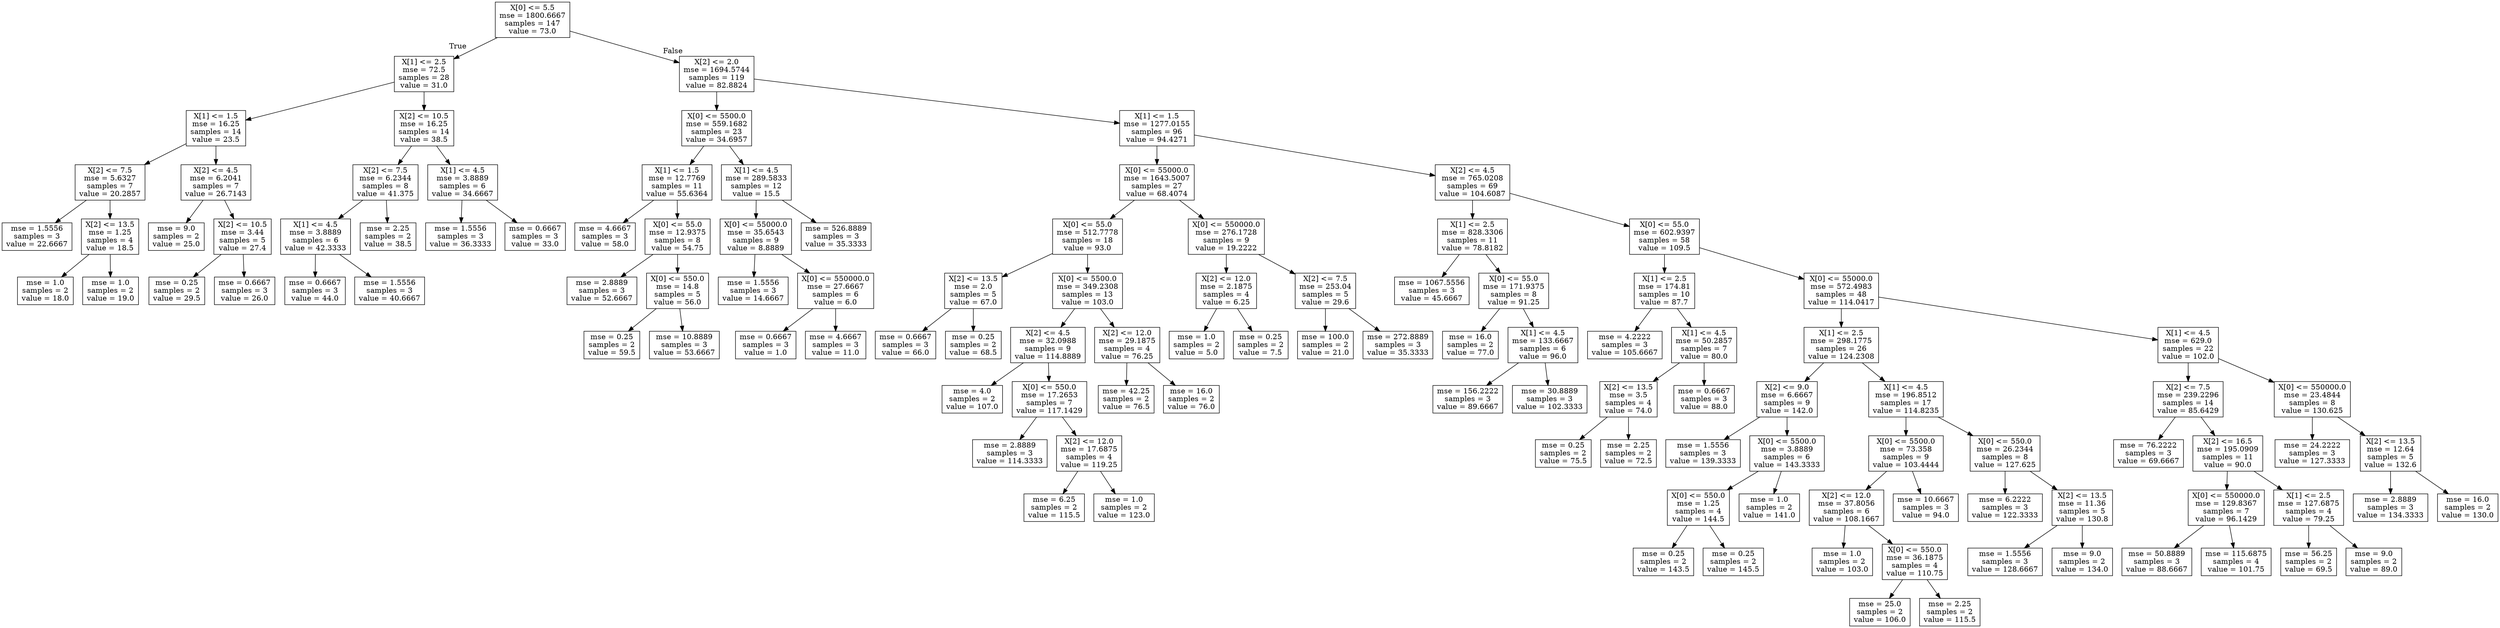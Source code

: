 digraph Tree {
node [shape=box] ;
0 [label="X[0] <= 5.5\nmse = 1800.6667\nsamples = 147\nvalue = 73.0"] ;
1 [label="X[1] <= 2.5\nmse = 72.5\nsamples = 28\nvalue = 31.0"] ;
0 -> 1 [labeldistance=2.5, labelangle=45, headlabel="True"] ;
2 [label="X[1] <= 1.5\nmse = 16.25\nsamples = 14\nvalue = 23.5"] ;
1 -> 2 ;
3 [label="X[2] <= 7.5\nmse = 5.6327\nsamples = 7\nvalue = 20.2857"] ;
2 -> 3 ;
4 [label="mse = 1.5556\nsamples = 3\nvalue = 22.6667"] ;
3 -> 4 ;
5 [label="X[2] <= 13.5\nmse = 1.25\nsamples = 4\nvalue = 18.5"] ;
3 -> 5 ;
6 [label="mse = 1.0\nsamples = 2\nvalue = 18.0"] ;
5 -> 6 ;
7 [label="mse = 1.0\nsamples = 2\nvalue = 19.0"] ;
5 -> 7 ;
8 [label="X[2] <= 4.5\nmse = 6.2041\nsamples = 7\nvalue = 26.7143"] ;
2 -> 8 ;
9 [label="mse = 9.0\nsamples = 2\nvalue = 25.0"] ;
8 -> 9 ;
10 [label="X[2] <= 10.5\nmse = 3.44\nsamples = 5\nvalue = 27.4"] ;
8 -> 10 ;
11 [label="mse = 0.25\nsamples = 2\nvalue = 29.5"] ;
10 -> 11 ;
12 [label="mse = 0.6667\nsamples = 3\nvalue = 26.0"] ;
10 -> 12 ;
13 [label="X[2] <= 10.5\nmse = 16.25\nsamples = 14\nvalue = 38.5"] ;
1 -> 13 ;
14 [label="X[2] <= 7.5\nmse = 6.2344\nsamples = 8\nvalue = 41.375"] ;
13 -> 14 ;
15 [label="X[1] <= 4.5\nmse = 3.8889\nsamples = 6\nvalue = 42.3333"] ;
14 -> 15 ;
16 [label="mse = 0.6667\nsamples = 3\nvalue = 44.0"] ;
15 -> 16 ;
17 [label="mse = 1.5556\nsamples = 3\nvalue = 40.6667"] ;
15 -> 17 ;
18 [label="mse = 2.25\nsamples = 2\nvalue = 38.5"] ;
14 -> 18 ;
19 [label="X[1] <= 4.5\nmse = 3.8889\nsamples = 6\nvalue = 34.6667"] ;
13 -> 19 ;
20 [label="mse = 1.5556\nsamples = 3\nvalue = 36.3333"] ;
19 -> 20 ;
21 [label="mse = 0.6667\nsamples = 3\nvalue = 33.0"] ;
19 -> 21 ;
22 [label="X[2] <= 2.0\nmse = 1694.5744\nsamples = 119\nvalue = 82.8824"] ;
0 -> 22 [labeldistance=2.5, labelangle=-45, headlabel="False"] ;
23 [label="X[0] <= 5500.0\nmse = 559.1682\nsamples = 23\nvalue = 34.6957"] ;
22 -> 23 ;
24 [label="X[1] <= 1.5\nmse = 12.7769\nsamples = 11\nvalue = 55.6364"] ;
23 -> 24 ;
25 [label="mse = 4.6667\nsamples = 3\nvalue = 58.0"] ;
24 -> 25 ;
26 [label="X[0] <= 55.0\nmse = 12.9375\nsamples = 8\nvalue = 54.75"] ;
24 -> 26 ;
27 [label="mse = 2.8889\nsamples = 3\nvalue = 52.6667"] ;
26 -> 27 ;
28 [label="X[0] <= 550.0\nmse = 14.8\nsamples = 5\nvalue = 56.0"] ;
26 -> 28 ;
29 [label="mse = 0.25\nsamples = 2\nvalue = 59.5"] ;
28 -> 29 ;
30 [label="mse = 10.8889\nsamples = 3\nvalue = 53.6667"] ;
28 -> 30 ;
31 [label="X[1] <= 4.5\nmse = 289.5833\nsamples = 12\nvalue = 15.5"] ;
23 -> 31 ;
32 [label="X[0] <= 55000.0\nmse = 35.6543\nsamples = 9\nvalue = 8.8889"] ;
31 -> 32 ;
33 [label="mse = 1.5556\nsamples = 3\nvalue = 14.6667"] ;
32 -> 33 ;
34 [label="X[0] <= 550000.0\nmse = 27.6667\nsamples = 6\nvalue = 6.0"] ;
32 -> 34 ;
35 [label="mse = 0.6667\nsamples = 3\nvalue = 1.0"] ;
34 -> 35 ;
36 [label="mse = 4.6667\nsamples = 3\nvalue = 11.0"] ;
34 -> 36 ;
37 [label="mse = 526.8889\nsamples = 3\nvalue = 35.3333"] ;
31 -> 37 ;
38 [label="X[1] <= 1.5\nmse = 1277.0155\nsamples = 96\nvalue = 94.4271"] ;
22 -> 38 ;
39 [label="X[0] <= 55000.0\nmse = 1643.5007\nsamples = 27\nvalue = 68.4074"] ;
38 -> 39 ;
40 [label="X[0] <= 55.0\nmse = 512.7778\nsamples = 18\nvalue = 93.0"] ;
39 -> 40 ;
41 [label="X[2] <= 13.5\nmse = 2.0\nsamples = 5\nvalue = 67.0"] ;
40 -> 41 ;
42 [label="mse = 0.6667\nsamples = 3\nvalue = 66.0"] ;
41 -> 42 ;
43 [label="mse = 0.25\nsamples = 2\nvalue = 68.5"] ;
41 -> 43 ;
44 [label="X[0] <= 5500.0\nmse = 349.2308\nsamples = 13\nvalue = 103.0"] ;
40 -> 44 ;
45 [label="X[2] <= 4.5\nmse = 32.0988\nsamples = 9\nvalue = 114.8889"] ;
44 -> 45 ;
46 [label="mse = 4.0\nsamples = 2\nvalue = 107.0"] ;
45 -> 46 ;
47 [label="X[0] <= 550.0\nmse = 17.2653\nsamples = 7\nvalue = 117.1429"] ;
45 -> 47 ;
48 [label="mse = 2.8889\nsamples = 3\nvalue = 114.3333"] ;
47 -> 48 ;
49 [label="X[2] <= 12.0\nmse = 17.6875\nsamples = 4\nvalue = 119.25"] ;
47 -> 49 ;
50 [label="mse = 6.25\nsamples = 2\nvalue = 115.5"] ;
49 -> 50 ;
51 [label="mse = 1.0\nsamples = 2\nvalue = 123.0"] ;
49 -> 51 ;
52 [label="X[2] <= 12.0\nmse = 29.1875\nsamples = 4\nvalue = 76.25"] ;
44 -> 52 ;
53 [label="mse = 42.25\nsamples = 2\nvalue = 76.5"] ;
52 -> 53 ;
54 [label="mse = 16.0\nsamples = 2\nvalue = 76.0"] ;
52 -> 54 ;
55 [label="X[0] <= 550000.0\nmse = 276.1728\nsamples = 9\nvalue = 19.2222"] ;
39 -> 55 ;
56 [label="X[2] <= 12.0\nmse = 2.1875\nsamples = 4\nvalue = 6.25"] ;
55 -> 56 ;
57 [label="mse = 1.0\nsamples = 2\nvalue = 5.0"] ;
56 -> 57 ;
58 [label="mse = 0.25\nsamples = 2\nvalue = 7.5"] ;
56 -> 58 ;
59 [label="X[2] <= 7.5\nmse = 253.04\nsamples = 5\nvalue = 29.6"] ;
55 -> 59 ;
60 [label="mse = 100.0\nsamples = 2\nvalue = 21.0"] ;
59 -> 60 ;
61 [label="mse = 272.8889\nsamples = 3\nvalue = 35.3333"] ;
59 -> 61 ;
62 [label="X[2] <= 4.5\nmse = 765.0208\nsamples = 69\nvalue = 104.6087"] ;
38 -> 62 ;
63 [label="X[1] <= 2.5\nmse = 828.3306\nsamples = 11\nvalue = 78.8182"] ;
62 -> 63 ;
64 [label="mse = 1067.5556\nsamples = 3\nvalue = 45.6667"] ;
63 -> 64 ;
65 [label="X[0] <= 55.0\nmse = 171.9375\nsamples = 8\nvalue = 91.25"] ;
63 -> 65 ;
66 [label="mse = 16.0\nsamples = 2\nvalue = 77.0"] ;
65 -> 66 ;
67 [label="X[1] <= 4.5\nmse = 133.6667\nsamples = 6\nvalue = 96.0"] ;
65 -> 67 ;
68 [label="mse = 156.2222\nsamples = 3\nvalue = 89.6667"] ;
67 -> 68 ;
69 [label="mse = 30.8889\nsamples = 3\nvalue = 102.3333"] ;
67 -> 69 ;
70 [label="X[0] <= 55.0\nmse = 602.9397\nsamples = 58\nvalue = 109.5"] ;
62 -> 70 ;
71 [label="X[1] <= 2.5\nmse = 174.81\nsamples = 10\nvalue = 87.7"] ;
70 -> 71 ;
72 [label="mse = 4.2222\nsamples = 3\nvalue = 105.6667"] ;
71 -> 72 ;
73 [label="X[1] <= 4.5\nmse = 50.2857\nsamples = 7\nvalue = 80.0"] ;
71 -> 73 ;
74 [label="X[2] <= 13.5\nmse = 3.5\nsamples = 4\nvalue = 74.0"] ;
73 -> 74 ;
75 [label="mse = 0.25\nsamples = 2\nvalue = 75.5"] ;
74 -> 75 ;
76 [label="mse = 2.25\nsamples = 2\nvalue = 72.5"] ;
74 -> 76 ;
77 [label="mse = 0.6667\nsamples = 3\nvalue = 88.0"] ;
73 -> 77 ;
78 [label="X[0] <= 55000.0\nmse = 572.4983\nsamples = 48\nvalue = 114.0417"] ;
70 -> 78 ;
79 [label="X[1] <= 2.5\nmse = 298.1775\nsamples = 26\nvalue = 124.2308"] ;
78 -> 79 ;
80 [label="X[2] <= 9.0\nmse = 6.6667\nsamples = 9\nvalue = 142.0"] ;
79 -> 80 ;
81 [label="mse = 1.5556\nsamples = 3\nvalue = 139.3333"] ;
80 -> 81 ;
82 [label="X[0] <= 5500.0\nmse = 3.8889\nsamples = 6\nvalue = 143.3333"] ;
80 -> 82 ;
83 [label="X[0] <= 550.0\nmse = 1.25\nsamples = 4\nvalue = 144.5"] ;
82 -> 83 ;
84 [label="mse = 0.25\nsamples = 2\nvalue = 143.5"] ;
83 -> 84 ;
85 [label="mse = 0.25\nsamples = 2\nvalue = 145.5"] ;
83 -> 85 ;
86 [label="mse = 1.0\nsamples = 2\nvalue = 141.0"] ;
82 -> 86 ;
87 [label="X[1] <= 4.5\nmse = 196.8512\nsamples = 17\nvalue = 114.8235"] ;
79 -> 87 ;
88 [label="X[0] <= 5500.0\nmse = 73.358\nsamples = 9\nvalue = 103.4444"] ;
87 -> 88 ;
89 [label="X[2] <= 12.0\nmse = 37.8056\nsamples = 6\nvalue = 108.1667"] ;
88 -> 89 ;
90 [label="mse = 1.0\nsamples = 2\nvalue = 103.0"] ;
89 -> 90 ;
91 [label="X[0] <= 550.0\nmse = 36.1875\nsamples = 4\nvalue = 110.75"] ;
89 -> 91 ;
92 [label="mse = 25.0\nsamples = 2\nvalue = 106.0"] ;
91 -> 92 ;
93 [label="mse = 2.25\nsamples = 2\nvalue = 115.5"] ;
91 -> 93 ;
94 [label="mse = 10.6667\nsamples = 3\nvalue = 94.0"] ;
88 -> 94 ;
95 [label="X[0] <= 550.0\nmse = 26.2344\nsamples = 8\nvalue = 127.625"] ;
87 -> 95 ;
96 [label="mse = 6.2222\nsamples = 3\nvalue = 122.3333"] ;
95 -> 96 ;
97 [label="X[2] <= 13.5\nmse = 11.36\nsamples = 5\nvalue = 130.8"] ;
95 -> 97 ;
98 [label="mse = 1.5556\nsamples = 3\nvalue = 128.6667"] ;
97 -> 98 ;
99 [label="mse = 9.0\nsamples = 2\nvalue = 134.0"] ;
97 -> 99 ;
100 [label="X[1] <= 4.5\nmse = 629.0\nsamples = 22\nvalue = 102.0"] ;
78 -> 100 ;
101 [label="X[2] <= 7.5\nmse = 239.2296\nsamples = 14\nvalue = 85.6429"] ;
100 -> 101 ;
102 [label="mse = 76.2222\nsamples = 3\nvalue = 69.6667"] ;
101 -> 102 ;
103 [label="X[2] <= 16.5\nmse = 195.0909\nsamples = 11\nvalue = 90.0"] ;
101 -> 103 ;
104 [label="X[0] <= 550000.0\nmse = 129.8367\nsamples = 7\nvalue = 96.1429"] ;
103 -> 104 ;
105 [label="mse = 50.8889\nsamples = 3\nvalue = 88.6667"] ;
104 -> 105 ;
106 [label="mse = 115.6875\nsamples = 4\nvalue = 101.75"] ;
104 -> 106 ;
107 [label="X[1] <= 2.5\nmse = 127.6875\nsamples = 4\nvalue = 79.25"] ;
103 -> 107 ;
108 [label="mse = 56.25\nsamples = 2\nvalue = 69.5"] ;
107 -> 108 ;
109 [label="mse = 9.0\nsamples = 2\nvalue = 89.0"] ;
107 -> 109 ;
110 [label="X[0] <= 550000.0\nmse = 23.4844\nsamples = 8\nvalue = 130.625"] ;
100 -> 110 ;
111 [label="mse = 24.2222\nsamples = 3\nvalue = 127.3333"] ;
110 -> 111 ;
112 [label="X[2] <= 13.5\nmse = 12.64\nsamples = 5\nvalue = 132.6"] ;
110 -> 112 ;
113 [label="mse = 2.8889\nsamples = 3\nvalue = 134.3333"] ;
112 -> 113 ;
114 [label="mse = 16.0\nsamples = 2\nvalue = 130.0"] ;
112 -> 114 ;
}